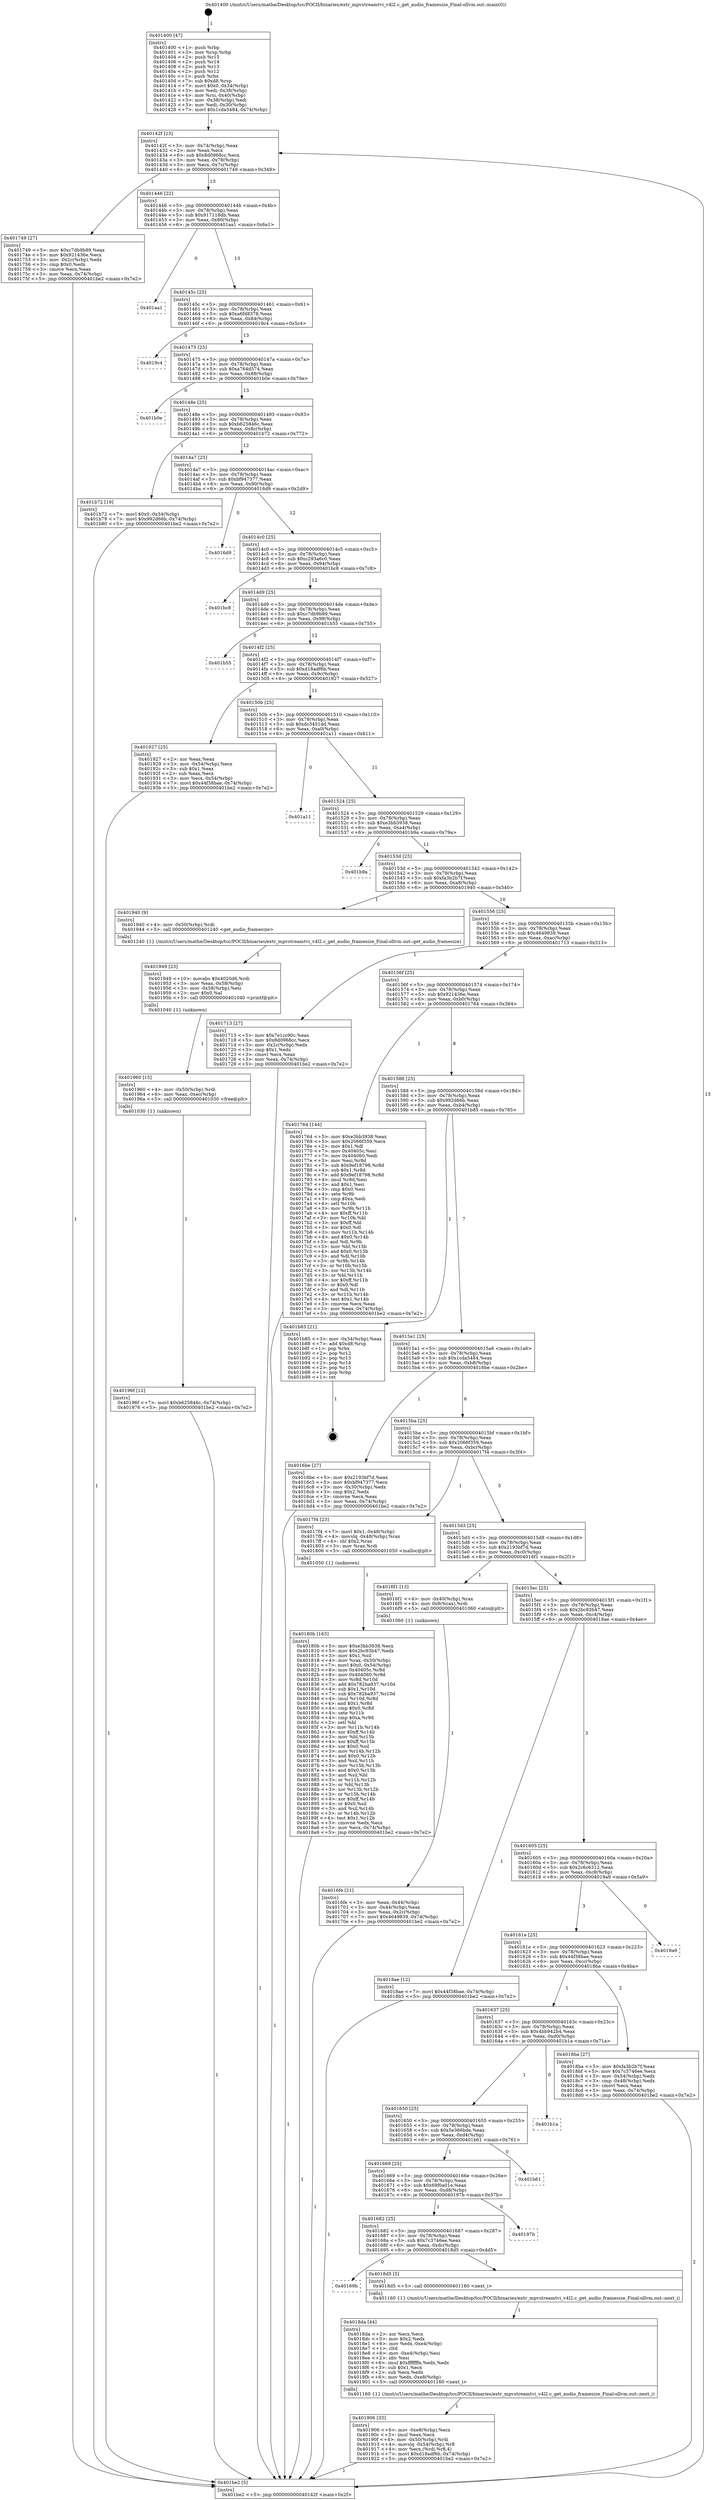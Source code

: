 digraph "0x401400" {
  label = "0x401400 (/mnt/c/Users/mathe/Desktop/tcc/POCII/binaries/extr_mpvstreamtvi_v4l2.c_get_audio_framesize_Final-ollvm.out::main(0))"
  labelloc = "t"
  node[shape=record]

  Entry [label="",width=0.3,height=0.3,shape=circle,fillcolor=black,style=filled]
  "0x40142f" [label="{
     0x40142f [23]\l
     | [instrs]\l
     &nbsp;&nbsp;0x40142f \<+3\>: mov -0x74(%rbp),%eax\l
     &nbsp;&nbsp;0x401432 \<+2\>: mov %eax,%ecx\l
     &nbsp;&nbsp;0x401434 \<+6\>: sub $0x8d0968cc,%ecx\l
     &nbsp;&nbsp;0x40143a \<+3\>: mov %eax,-0x78(%rbp)\l
     &nbsp;&nbsp;0x40143d \<+3\>: mov %ecx,-0x7c(%rbp)\l
     &nbsp;&nbsp;0x401440 \<+6\>: je 0000000000401749 \<main+0x349\>\l
  }"]
  "0x401749" [label="{
     0x401749 [27]\l
     | [instrs]\l
     &nbsp;&nbsp;0x401749 \<+5\>: mov $0xc7db9b89,%eax\l
     &nbsp;&nbsp;0x40174e \<+5\>: mov $0x921436e,%ecx\l
     &nbsp;&nbsp;0x401753 \<+3\>: mov -0x2c(%rbp),%edx\l
     &nbsp;&nbsp;0x401756 \<+3\>: cmp $0x0,%edx\l
     &nbsp;&nbsp;0x401759 \<+3\>: cmove %ecx,%eax\l
     &nbsp;&nbsp;0x40175c \<+3\>: mov %eax,-0x74(%rbp)\l
     &nbsp;&nbsp;0x40175f \<+5\>: jmp 0000000000401be2 \<main+0x7e2\>\l
  }"]
  "0x401446" [label="{
     0x401446 [22]\l
     | [instrs]\l
     &nbsp;&nbsp;0x401446 \<+5\>: jmp 000000000040144b \<main+0x4b\>\l
     &nbsp;&nbsp;0x40144b \<+3\>: mov -0x78(%rbp),%eax\l
     &nbsp;&nbsp;0x40144e \<+5\>: sub $0x917118db,%eax\l
     &nbsp;&nbsp;0x401453 \<+3\>: mov %eax,-0x80(%rbp)\l
     &nbsp;&nbsp;0x401456 \<+6\>: je 0000000000401aa1 \<main+0x6a1\>\l
  }"]
  Exit [label="",width=0.3,height=0.3,shape=circle,fillcolor=black,style=filled,peripheries=2]
  "0x401aa1" [label="{
     0x401aa1\l
  }", style=dashed]
  "0x40145c" [label="{
     0x40145c [25]\l
     | [instrs]\l
     &nbsp;&nbsp;0x40145c \<+5\>: jmp 0000000000401461 \<main+0x61\>\l
     &nbsp;&nbsp;0x401461 \<+3\>: mov -0x78(%rbp),%eax\l
     &nbsp;&nbsp;0x401464 \<+5\>: sub $0xa6fd8378,%eax\l
     &nbsp;&nbsp;0x401469 \<+6\>: mov %eax,-0x84(%rbp)\l
     &nbsp;&nbsp;0x40146f \<+6\>: je 00000000004019c4 \<main+0x5c4\>\l
  }"]
  "0x40196f" [label="{
     0x40196f [12]\l
     | [instrs]\l
     &nbsp;&nbsp;0x40196f \<+7\>: movl $0xb625846c,-0x74(%rbp)\l
     &nbsp;&nbsp;0x401976 \<+5\>: jmp 0000000000401be2 \<main+0x7e2\>\l
  }"]
  "0x4019c4" [label="{
     0x4019c4\l
  }", style=dashed]
  "0x401475" [label="{
     0x401475 [25]\l
     | [instrs]\l
     &nbsp;&nbsp;0x401475 \<+5\>: jmp 000000000040147a \<main+0x7a\>\l
     &nbsp;&nbsp;0x40147a \<+3\>: mov -0x78(%rbp),%eax\l
     &nbsp;&nbsp;0x40147d \<+5\>: sub $0xa764d574,%eax\l
     &nbsp;&nbsp;0x401482 \<+6\>: mov %eax,-0x88(%rbp)\l
     &nbsp;&nbsp;0x401488 \<+6\>: je 0000000000401b0e \<main+0x70e\>\l
  }"]
  "0x401960" [label="{
     0x401960 [15]\l
     | [instrs]\l
     &nbsp;&nbsp;0x401960 \<+4\>: mov -0x50(%rbp),%rdi\l
     &nbsp;&nbsp;0x401964 \<+6\>: mov %eax,-0xec(%rbp)\l
     &nbsp;&nbsp;0x40196a \<+5\>: call 0000000000401030 \<free@plt\>\l
     | [calls]\l
     &nbsp;&nbsp;0x401030 \{1\} (unknown)\l
  }"]
  "0x401b0e" [label="{
     0x401b0e\l
  }", style=dashed]
  "0x40148e" [label="{
     0x40148e [25]\l
     | [instrs]\l
     &nbsp;&nbsp;0x40148e \<+5\>: jmp 0000000000401493 \<main+0x93\>\l
     &nbsp;&nbsp;0x401493 \<+3\>: mov -0x78(%rbp),%eax\l
     &nbsp;&nbsp;0x401496 \<+5\>: sub $0xb625846c,%eax\l
     &nbsp;&nbsp;0x40149b \<+6\>: mov %eax,-0x8c(%rbp)\l
     &nbsp;&nbsp;0x4014a1 \<+6\>: je 0000000000401b72 \<main+0x772\>\l
  }"]
  "0x401949" [label="{
     0x401949 [23]\l
     | [instrs]\l
     &nbsp;&nbsp;0x401949 \<+10\>: movabs $0x4020d6,%rdi\l
     &nbsp;&nbsp;0x401953 \<+3\>: mov %eax,-0x58(%rbp)\l
     &nbsp;&nbsp;0x401956 \<+3\>: mov -0x58(%rbp),%esi\l
     &nbsp;&nbsp;0x401959 \<+2\>: mov $0x0,%al\l
     &nbsp;&nbsp;0x40195b \<+5\>: call 0000000000401040 \<printf@plt\>\l
     | [calls]\l
     &nbsp;&nbsp;0x401040 \{1\} (unknown)\l
  }"]
  "0x401b72" [label="{
     0x401b72 [19]\l
     | [instrs]\l
     &nbsp;&nbsp;0x401b72 \<+7\>: movl $0x0,-0x34(%rbp)\l
     &nbsp;&nbsp;0x401b79 \<+7\>: movl $0x992d66b,-0x74(%rbp)\l
     &nbsp;&nbsp;0x401b80 \<+5\>: jmp 0000000000401be2 \<main+0x7e2\>\l
  }"]
  "0x4014a7" [label="{
     0x4014a7 [25]\l
     | [instrs]\l
     &nbsp;&nbsp;0x4014a7 \<+5\>: jmp 00000000004014ac \<main+0xac\>\l
     &nbsp;&nbsp;0x4014ac \<+3\>: mov -0x78(%rbp),%eax\l
     &nbsp;&nbsp;0x4014af \<+5\>: sub $0xbf947377,%eax\l
     &nbsp;&nbsp;0x4014b4 \<+6\>: mov %eax,-0x90(%rbp)\l
     &nbsp;&nbsp;0x4014ba \<+6\>: je 00000000004016d9 \<main+0x2d9\>\l
  }"]
  "0x401906" [label="{
     0x401906 [33]\l
     | [instrs]\l
     &nbsp;&nbsp;0x401906 \<+6\>: mov -0xe8(%rbp),%ecx\l
     &nbsp;&nbsp;0x40190c \<+3\>: imul %eax,%ecx\l
     &nbsp;&nbsp;0x40190f \<+4\>: mov -0x50(%rbp),%rdi\l
     &nbsp;&nbsp;0x401913 \<+4\>: movslq -0x54(%rbp),%r8\l
     &nbsp;&nbsp;0x401917 \<+4\>: mov %ecx,(%rdi,%r8,4)\l
     &nbsp;&nbsp;0x40191b \<+7\>: movl $0xd18adf6b,-0x74(%rbp)\l
     &nbsp;&nbsp;0x401922 \<+5\>: jmp 0000000000401be2 \<main+0x7e2\>\l
  }"]
  "0x4016d9" [label="{
     0x4016d9\l
  }", style=dashed]
  "0x4014c0" [label="{
     0x4014c0 [25]\l
     | [instrs]\l
     &nbsp;&nbsp;0x4014c0 \<+5\>: jmp 00000000004014c5 \<main+0xc5\>\l
     &nbsp;&nbsp;0x4014c5 \<+3\>: mov -0x78(%rbp),%eax\l
     &nbsp;&nbsp;0x4014c8 \<+5\>: sub $0xc293a6c0,%eax\l
     &nbsp;&nbsp;0x4014cd \<+6\>: mov %eax,-0x94(%rbp)\l
     &nbsp;&nbsp;0x4014d3 \<+6\>: je 0000000000401bc8 \<main+0x7c8\>\l
  }"]
  "0x4018da" [label="{
     0x4018da [44]\l
     | [instrs]\l
     &nbsp;&nbsp;0x4018da \<+2\>: xor %ecx,%ecx\l
     &nbsp;&nbsp;0x4018dc \<+5\>: mov $0x2,%edx\l
     &nbsp;&nbsp;0x4018e1 \<+6\>: mov %edx,-0xe4(%rbp)\l
     &nbsp;&nbsp;0x4018e7 \<+1\>: cltd\l
     &nbsp;&nbsp;0x4018e8 \<+6\>: mov -0xe4(%rbp),%esi\l
     &nbsp;&nbsp;0x4018ee \<+2\>: idiv %esi\l
     &nbsp;&nbsp;0x4018f0 \<+6\>: imul $0xfffffffe,%edx,%edx\l
     &nbsp;&nbsp;0x4018f6 \<+3\>: sub $0x1,%ecx\l
     &nbsp;&nbsp;0x4018f9 \<+2\>: sub %ecx,%edx\l
     &nbsp;&nbsp;0x4018fb \<+6\>: mov %edx,-0xe8(%rbp)\l
     &nbsp;&nbsp;0x401901 \<+5\>: call 0000000000401160 \<next_i\>\l
     | [calls]\l
     &nbsp;&nbsp;0x401160 \{1\} (/mnt/c/Users/mathe/Desktop/tcc/POCII/binaries/extr_mpvstreamtvi_v4l2.c_get_audio_framesize_Final-ollvm.out::next_i)\l
  }"]
  "0x401bc8" [label="{
     0x401bc8\l
  }", style=dashed]
  "0x4014d9" [label="{
     0x4014d9 [25]\l
     | [instrs]\l
     &nbsp;&nbsp;0x4014d9 \<+5\>: jmp 00000000004014de \<main+0xde\>\l
     &nbsp;&nbsp;0x4014de \<+3\>: mov -0x78(%rbp),%eax\l
     &nbsp;&nbsp;0x4014e1 \<+5\>: sub $0xc7db9b89,%eax\l
     &nbsp;&nbsp;0x4014e6 \<+6\>: mov %eax,-0x98(%rbp)\l
     &nbsp;&nbsp;0x4014ec \<+6\>: je 0000000000401b55 \<main+0x755\>\l
  }"]
  "0x40169b" [label="{
     0x40169b\l
  }", style=dashed]
  "0x401b55" [label="{
     0x401b55\l
  }", style=dashed]
  "0x4014f2" [label="{
     0x4014f2 [25]\l
     | [instrs]\l
     &nbsp;&nbsp;0x4014f2 \<+5\>: jmp 00000000004014f7 \<main+0xf7\>\l
     &nbsp;&nbsp;0x4014f7 \<+3\>: mov -0x78(%rbp),%eax\l
     &nbsp;&nbsp;0x4014fa \<+5\>: sub $0xd18adf6b,%eax\l
     &nbsp;&nbsp;0x4014ff \<+6\>: mov %eax,-0x9c(%rbp)\l
     &nbsp;&nbsp;0x401505 \<+6\>: je 0000000000401927 \<main+0x527\>\l
  }"]
  "0x4018d5" [label="{
     0x4018d5 [5]\l
     | [instrs]\l
     &nbsp;&nbsp;0x4018d5 \<+5\>: call 0000000000401160 \<next_i\>\l
     | [calls]\l
     &nbsp;&nbsp;0x401160 \{1\} (/mnt/c/Users/mathe/Desktop/tcc/POCII/binaries/extr_mpvstreamtvi_v4l2.c_get_audio_framesize_Final-ollvm.out::next_i)\l
  }"]
  "0x401927" [label="{
     0x401927 [25]\l
     | [instrs]\l
     &nbsp;&nbsp;0x401927 \<+2\>: xor %eax,%eax\l
     &nbsp;&nbsp;0x401929 \<+3\>: mov -0x54(%rbp),%ecx\l
     &nbsp;&nbsp;0x40192c \<+3\>: sub $0x1,%eax\l
     &nbsp;&nbsp;0x40192f \<+2\>: sub %eax,%ecx\l
     &nbsp;&nbsp;0x401931 \<+3\>: mov %ecx,-0x54(%rbp)\l
     &nbsp;&nbsp;0x401934 \<+7\>: movl $0x44f38bae,-0x74(%rbp)\l
     &nbsp;&nbsp;0x40193b \<+5\>: jmp 0000000000401be2 \<main+0x7e2\>\l
  }"]
  "0x40150b" [label="{
     0x40150b [25]\l
     | [instrs]\l
     &nbsp;&nbsp;0x40150b \<+5\>: jmp 0000000000401510 \<main+0x110\>\l
     &nbsp;&nbsp;0x401510 \<+3\>: mov -0x78(%rbp),%eax\l
     &nbsp;&nbsp;0x401513 \<+5\>: sub $0xdc3451dd,%eax\l
     &nbsp;&nbsp;0x401518 \<+6\>: mov %eax,-0xa0(%rbp)\l
     &nbsp;&nbsp;0x40151e \<+6\>: je 0000000000401a11 \<main+0x611\>\l
  }"]
  "0x401682" [label="{
     0x401682 [25]\l
     | [instrs]\l
     &nbsp;&nbsp;0x401682 \<+5\>: jmp 0000000000401687 \<main+0x287\>\l
     &nbsp;&nbsp;0x401687 \<+3\>: mov -0x78(%rbp),%eax\l
     &nbsp;&nbsp;0x40168a \<+5\>: sub $0x7c3746ee,%eax\l
     &nbsp;&nbsp;0x40168f \<+6\>: mov %eax,-0xdc(%rbp)\l
     &nbsp;&nbsp;0x401695 \<+6\>: je 00000000004018d5 \<main+0x4d5\>\l
  }"]
  "0x401a11" [label="{
     0x401a11\l
  }", style=dashed]
  "0x401524" [label="{
     0x401524 [25]\l
     | [instrs]\l
     &nbsp;&nbsp;0x401524 \<+5\>: jmp 0000000000401529 \<main+0x129\>\l
     &nbsp;&nbsp;0x401529 \<+3\>: mov -0x78(%rbp),%eax\l
     &nbsp;&nbsp;0x40152c \<+5\>: sub $0xe3bb3938,%eax\l
     &nbsp;&nbsp;0x401531 \<+6\>: mov %eax,-0xa4(%rbp)\l
     &nbsp;&nbsp;0x401537 \<+6\>: je 0000000000401b9a \<main+0x79a\>\l
  }"]
  "0x40197b" [label="{
     0x40197b\l
  }", style=dashed]
  "0x401b9a" [label="{
     0x401b9a\l
  }", style=dashed]
  "0x40153d" [label="{
     0x40153d [25]\l
     | [instrs]\l
     &nbsp;&nbsp;0x40153d \<+5\>: jmp 0000000000401542 \<main+0x142\>\l
     &nbsp;&nbsp;0x401542 \<+3\>: mov -0x78(%rbp),%eax\l
     &nbsp;&nbsp;0x401545 \<+5\>: sub $0xfa3b2b7f,%eax\l
     &nbsp;&nbsp;0x40154a \<+6\>: mov %eax,-0xa8(%rbp)\l
     &nbsp;&nbsp;0x401550 \<+6\>: je 0000000000401940 \<main+0x540\>\l
  }"]
  "0x401669" [label="{
     0x401669 [25]\l
     | [instrs]\l
     &nbsp;&nbsp;0x401669 \<+5\>: jmp 000000000040166e \<main+0x26e\>\l
     &nbsp;&nbsp;0x40166e \<+3\>: mov -0x78(%rbp),%eax\l
     &nbsp;&nbsp;0x401671 \<+5\>: sub $0x69f0a01e,%eax\l
     &nbsp;&nbsp;0x401676 \<+6\>: mov %eax,-0xd8(%rbp)\l
     &nbsp;&nbsp;0x40167c \<+6\>: je 000000000040197b \<main+0x57b\>\l
  }"]
  "0x401940" [label="{
     0x401940 [9]\l
     | [instrs]\l
     &nbsp;&nbsp;0x401940 \<+4\>: mov -0x50(%rbp),%rdi\l
     &nbsp;&nbsp;0x401944 \<+5\>: call 0000000000401240 \<get_audio_framesize\>\l
     | [calls]\l
     &nbsp;&nbsp;0x401240 \{1\} (/mnt/c/Users/mathe/Desktop/tcc/POCII/binaries/extr_mpvstreamtvi_v4l2.c_get_audio_framesize_Final-ollvm.out::get_audio_framesize)\l
  }"]
  "0x401556" [label="{
     0x401556 [25]\l
     | [instrs]\l
     &nbsp;&nbsp;0x401556 \<+5\>: jmp 000000000040155b \<main+0x15b\>\l
     &nbsp;&nbsp;0x40155b \<+3\>: mov -0x78(%rbp),%eax\l
     &nbsp;&nbsp;0x40155e \<+5\>: sub $0x4649839,%eax\l
     &nbsp;&nbsp;0x401563 \<+6\>: mov %eax,-0xac(%rbp)\l
     &nbsp;&nbsp;0x401569 \<+6\>: je 0000000000401713 \<main+0x313\>\l
  }"]
  "0x401b61" [label="{
     0x401b61\l
  }", style=dashed]
  "0x401713" [label="{
     0x401713 [27]\l
     | [instrs]\l
     &nbsp;&nbsp;0x401713 \<+5\>: mov $0x7e1cc90c,%eax\l
     &nbsp;&nbsp;0x401718 \<+5\>: mov $0x8d0968cc,%ecx\l
     &nbsp;&nbsp;0x40171d \<+3\>: mov -0x2c(%rbp),%edx\l
     &nbsp;&nbsp;0x401720 \<+3\>: cmp $0x1,%edx\l
     &nbsp;&nbsp;0x401723 \<+3\>: cmovl %ecx,%eax\l
     &nbsp;&nbsp;0x401726 \<+3\>: mov %eax,-0x74(%rbp)\l
     &nbsp;&nbsp;0x401729 \<+5\>: jmp 0000000000401be2 \<main+0x7e2\>\l
  }"]
  "0x40156f" [label="{
     0x40156f [25]\l
     | [instrs]\l
     &nbsp;&nbsp;0x40156f \<+5\>: jmp 0000000000401574 \<main+0x174\>\l
     &nbsp;&nbsp;0x401574 \<+3\>: mov -0x78(%rbp),%eax\l
     &nbsp;&nbsp;0x401577 \<+5\>: sub $0x921436e,%eax\l
     &nbsp;&nbsp;0x40157c \<+6\>: mov %eax,-0xb0(%rbp)\l
     &nbsp;&nbsp;0x401582 \<+6\>: je 0000000000401764 \<main+0x364\>\l
  }"]
  "0x401650" [label="{
     0x401650 [25]\l
     | [instrs]\l
     &nbsp;&nbsp;0x401650 \<+5\>: jmp 0000000000401655 \<main+0x255\>\l
     &nbsp;&nbsp;0x401655 \<+3\>: mov -0x78(%rbp),%eax\l
     &nbsp;&nbsp;0x401658 \<+5\>: sub $0x5e366bde,%eax\l
     &nbsp;&nbsp;0x40165d \<+6\>: mov %eax,-0xd4(%rbp)\l
     &nbsp;&nbsp;0x401663 \<+6\>: je 0000000000401b61 \<main+0x761\>\l
  }"]
  "0x401764" [label="{
     0x401764 [144]\l
     | [instrs]\l
     &nbsp;&nbsp;0x401764 \<+5\>: mov $0xe3bb3938,%eax\l
     &nbsp;&nbsp;0x401769 \<+5\>: mov $0x2066f359,%ecx\l
     &nbsp;&nbsp;0x40176e \<+2\>: mov $0x1,%dl\l
     &nbsp;&nbsp;0x401770 \<+7\>: mov 0x40405c,%esi\l
     &nbsp;&nbsp;0x401777 \<+7\>: mov 0x404060,%edi\l
     &nbsp;&nbsp;0x40177e \<+3\>: mov %esi,%r8d\l
     &nbsp;&nbsp;0x401781 \<+7\>: sub $0x9ef18798,%r8d\l
     &nbsp;&nbsp;0x401788 \<+4\>: sub $0x1,%r8d\l
     &nbsp;&nbsp;0x40178c \<+7\>: add $0x9ef18798,%r8d\l
     &nbsp;&nbsp;0x401793 \<+4\>: imul %r8d,%esi\l
     &nbsp;&nbsp;0x401797 \<+3\>: and $0x1,%esi\l
     &nbsp;&nbsp;0x40179a \<+3\>: cmp $0x0,%esi\l
     &nbsp;&nbsp;0x40179d \<+4\>: sete %r9b\l
     &nbsp;&nbsp;0x4017a1 \<+3\>: cmp $0xa,%edi\l
     &nbsp;&nbsp;0x4017a4 \<+4\>: setl %r10b\l
     &nbsp;&nbsp;0x4017a8 \<+3\>: mov %r9b,%r11b\l
     &nbsp;&nbsp;0x4017ab \<+4\>: xor $0xff,%r11b\l
     &nbsp;&nbsp;0x4017af \<+3\>: mov %r10b,%bl\l
     &nbsp;&nbsp;0x4017b2 \<+3\>: xor $0xff,%bl\l
     &nbsp;&nbsp;0x4017b5 \<+3\>: xor $0x0,%dl\l
     &nbsp;&nbsp;0x4017b8 \<+3\>: mov %r11b,%r14b\l
     &nbsp;&nbsp;0x4017bb \<+4\>: and $0x0,%r14b\l
     &nbsp;&nbsp;0x4017bf \<+3\>: and %dl,%r9b\l
     &nbsp;&nbsp;0x4017c2 \<+3\>: mov %bl,%r15b\l
     &nbsp;&nbsp;0x4017c5 \<+4\>: and $0x0,%r15b\l
     &nbsp;&nbsp;0x4017c9 \<+3\>: and %dl,%r10b\l
     &nbsp;&nbsp;0x4017cc \<+3\>: or %r9b,%r14b\l
     &nbsp;&nbsp;0x4017cf \<+3\>: or %r10b,%r15b\l
     &nbsp;&nbsp;0x4017d2 \<+3\>: xor %r15b,%r14b\l
     &nbsp;&nbsp;0x4017d5 \<+3\>: or %bl,%r11b\l
     &nbsp;&nbsp;0x4017d8 \<+4\>: xor $0xff,%r11b\l
     &nbsp;&nbsp;0x4017dc \<+3\>: or $0x0,%dl\l
     &nbsp;&nbsp;0x4017df \<+3\>: and %dl,%r11b\l
     &nbsp;&nbsp;0x4017e2 \<+3\>: or %r11b,%r14b\l
     &nbsp;&nbsp;0x4017e5 \<+4\>: test $0x1,%r14b\l
     &nbsp;&nbsp;0x4017e9 \<+3\>: cmovne %ecx,%eax\l
     &nbsp;&nbsp;0x4017ec \<+3\>: mov %eax,-0x74(%rbp)\l
     &nbsp;&nbsp;0x4017ef \<+5\>: jmp 0000000000401be2 \<main+0x7e2\>\l
  }"]
  "0x401588" [label="{
     0x401588 [25]\l
     | [instrs]\l
     &nbsp;&nbsp;0x401588 \<+5\>: jmp 000000000040158d \<main+0x18d\>\l
     &nbsp;&nbsp;0x40158d \<+3\>: mov -0x78(%rbp),%eax\l
     &nbsp;&nbsp;0x401590 \<+5\>: sub $0x992d66b,%eax\l
     &nbsp;&nbsp;0x401595 \<+6\>: mov %eax,-0xb4(%rbp)\l
     &nbsp;&nbsp;0x40159b \<+6\>: je 0000000000401b85 \<main+0x785\>\l
  }"]
  "0x401b1a" [label="{
     0x401b1a\l
  }", style=dashed]
  "0x401b85" [label="{
     0x401b85 [21]\l
     | [instrs]\l
     &nbsp;&nbsp;0x401b85 \<+3\>: mov -0x34(%rbp),%eax\l
     &nbsp;&nbsp;0x401b88 \<+7\>: add $0xd8,%rsp\l
     &nbsp;&nbsp;0x401b8f \<+1\>: pop %rbx\l
     &nbsp;&nbsp;0x401b90 \<+2\>: pop %r12\l
     &nbsp;&nbsp;0x401b92 \<+2\>: pop %r13\l
     &nbsp;&nbsp;0x401b94 \<+2\>: pop %r14\l
     &nbsp;&nbsp;0x401b96 \<+2\>: pop %r15\l
     &nbsp;&nbsp;0x401b98 \<+1\>: pop %rbp\l
     &nbsp;&nbsp;0x401b99 \<+1\>: ret\l
  }"]
  "0x4015a1" [label="{
     0x4015a1 [25]\l
     | [instrs]\l
     &nbsp;&nbsp;0x4015a1 \<+5\>: jmp 00000000004015a6 \<main+0x1a6\>\l
     &nbsp;&nbsp;0x4015a6 \<+3\>: mov -0x78(%rbp),%eax\l
     &nbsp;&nbsp;0x4015a9 \<+5\>: sub $0x1cda5484,%eax\l
     &nbsp;&nbsp;0x4015ae \<+6\>: mov %eax,-0xb8(%rbp)\l
     &nbsp;&nbsp;0x4015b4 \<+6\>: je 00000000004016be \<main+0x2be\>\l
  }"]
  "0x401637" [label="{
     0x401637 [25]\l
     | [instrs]\l
     &nbsp;&nbsp;0x401637 \<+5\>: jmp 000000000040163c \<main+0x23c\>\l
     &nbsp;&nbsp;0x40163c \<+3\>: mov -0x78(%rbp),%eax\l
     &nbsp;&nbsp;0x40163f \<+5\>: sub $0x4bb942b4,%eax\l
     &nbsp;&nbsp;0x401644 \<+6\>: mov %eax,-0xd0(%rbp)\l
     &nbsp;&nbsp;0x40164a \<+6\>: je 0000000000401b1a \<main+0x71a\>\l
  }"]
  "0x4016be" [label="{
     0x4016be [27]\l
     | [instrs]\l
     &nbsp;&nbsp;0x4016be \<+5\>: mov $0x2193bf7d,%eax\l
     &nbsp;&nbsp;0x4016c3 \<+5\>: mov $0xbf947377,%ecx\l
     &nbsp;&nbsp;0x4016c8 \<+3\>: mov -0x30(%rbp),%edx\l
     &nbsp;&nbsp;0x4016cb \<+3\>: cmp $0x2,%edx\l
     &nbsp;&nbsp;0x4016ce \<+3\>: cmovne %ecx,%eax\l
     &nbsp;&nbsp;0x4016d1 \<+3\>: mov %eax,-0x74(%rbp)\l
     &nbsp;&nbsp;0x4016d4 \<+5\>: jmp 0000000000401be2 \<main+0x7e2\>\l
  }"]
  "0x4015ba" [label="{
     0x4015ba [25]\l
     | [instrs]\l
     &nbsp;&nbsp;0x4015ba \<+5\>: jmp 00000000004015bf \<main+0x1bf\>\l
     &nbsp;&nbsp;0x4015bf \<+3\>: mov -0x78(%rbp),%eax\l
     &nbsp;&nbsp;0x4015c2 \<+5\>: sub $0x2066f359,%eax\l
     &nbsp;&nbsp;0x4015c7 \<+6\>: mov %eax,-0xbc(%rbp)\l
     &nbsp;&nbsp;0x4015cd \<+6\>: je 00000000004017f4 \<main+0x3f4\>\l
  }"]
  "0x401be2" [label="{
     0x401be2 [5]\l
     | [instrs]\l
     &nbsp;&nbsp;0x401be2 \<+5\>: jmp 000000000040142f \<main+0x2f\>\l
  }"]
  "0x401400" [label="{
     0x401400 [47]\l
     | [instrs]\l
     &nbsp;&nbsp;0x401400 \<+1\>: push %rbp\l
     &nbsp;&nbsp;0x401401 \<+3\>: mov %rsp,%rbp\l
     &nbsp;&nbsp;0x401404 \<+2\>: push %r15\l
     &nbsp;&nbsp;0x401406 \<+2\>: push %r14\l
     &nbsp;&nbsp;0x401408 \<+2\>: push %r13\l
     &nbsp;&nbsp;0x40140a \<+2\>: push %r12\l
     &nbsp;&nbsp;0x40140c \<+1\>: push %rbx\l
     &nbsp;&nbsp;0x40140d \<+7\>: sub $0xd8,%rsp\l
     &nbsp;&nbsp;0x401414 \<+7\>: movl $0x0,-0x34(%rbp)\l
     &nbsp;&nbsp;0x40141b \<+3\>: mov %edi,-0x38(%rbp)\l
     &nbsp;&nbsp;0x40141e \<+4\>: mov %rsi,-0x40(%rbp)\l
     &nbsp;&nbsp;0x401422 \<+3\>: mov -0x38(%rbp),%edi\l
     &nbsp;&nbsp;0x401425 \<+3\>: mov %edi,-0x30(%rbp)\l
     &nbsp;&nbsp;0x401428 \<+7\>: movl $0x1cda5484,-0x74(%rbp)\l
  }"]
  "0x4018ba" [label="{
     0x4018ba [27]\l
     | [instrs]\l
     &nbsp;&nbsp;0x4018ba \<+5\>: mov $0xfa3b2b7f,%eax\l
     &nbsp;&nbsp;0x4018bf \<+5\>: mov $0x7c3746ee,%ecx\l
     &nbsp;&nbsp;0x4018c4 \<+3\>: mov -0x54(%rbp),%edx\l
     &nbsp;&nbsp;0x4018c7 \<+3\>: cmp -0x48(%rbp),%edx\l
     &nbsp;&nbsp;0x4018ca \<+3\>: cmovl %ecx,%eax\l
     &nbsp;&nbsp;0x4018cd \<+3\>: mov %eax,-0x74(%rbp)\l
     &nbsp;&nbsp;0x4018d0 \<+5\>: jmp 0000000000401be2 \<main+0x7e2\>\l
  }"]
  "0x4017f4" [label="{
     0x4017f4 [23]\l
     | [instrs]\l
     &nbsp;&nbsp;0x4017f4 \<+7\>: movl $0x1,-0x48(%rbp)\l
     &nbsp;&nbsp;0x4017fb \<+4\>: movslq -0x48(%rbp),%rax\l
     &nbsp;&nbsp;0x4017ff \<+4\>: shl $0x2,%rax\l
     &nbsp;&nbsp;0x401803 \<+3\>: mov %rax,%rdi\l
     &nbsp;&nbsp;0x401806 \<+5\>: call 0000000000401050 \<malloc@plt\>\l
     | [calls]\l
     &nbsp;&nbsp;0x401050 \{1\} (unknown)\l
  }"]
  "0x4015d3" [label="{
     0x4015d3 [25]\l
     | [instrs]\l
     &nbsp;&nbsp;0x4015d3 \<+5\>: jmp 00000000004015d8 \<main+0x1d8\>\l
     &nbsp;&nbsp;0x4015d8 \<+3\>: mov -0x78(%rbp),%eax\l
     &nbsp;&nbsp;0x4015db \<+5\>: sub $0x2193bf7d,%eax\l
     &nbsp;&nbsp;0x4015e0 \<+6\>: mov %eax,-0xc0(%rbp)\l
     &nbsp;&nbsp;0x4015e6 \<+6\>: je 00000000004016f1 \<main+0x2f1\>\l
  }"]
  "0x40161e" [label="{
     0x40161e [25]\l
     | [instrs]\l
     &nbsp;&nbsp;0x40161e \<+5\>: jmp 0000000000401623 \<main+0x223\>\l
     &nbsp;&nbsp;0x401623 \<+3\>: mov -0x78(%rbp),%eax\l
     &nbsp;&nbsp;0x401626 \<+5\>: sub $0x44f38bae,%eax\l
     &nbsp;&nbsp;0x40162b \<+6\>: mov %eax,-0xcc(%rbp)\l
     &nbsp;&nbsp;0x401631 \<+6\>: je 00000000004018ba \<main+0x4ba\>\l
  }"]
  "0x4016f1" [label="{
     0x4016f1 [13]\l
     | [instrs]\l
     &nbsp;&nbsp;0x4016f1 \<+4\>: mov -0x40(%rbp),%rax\l
     &nbsp;&nbsp;0x4016f5 \<+4\>: mov 0x8(%rax),%rdi\l
     &nbsp;&nbsp;0x4016f9 \<+5\>: call 0000000000401060 \<atoi@plt\>\l
     | [calls]\l
     &nbsp;&nbsp;0x401060 \{1\} (unknown)\l
  }"]
  "0x4015ec" [label="{
     0x4015ec [25]\l
     | [instrs]\l
     &nbsp;&nbsp;0x4015ec \<+5\>: jmp 00000000004015f1 \<main+0x1f1\>\l
     &nbsp;&nbsp;0x4015f1 \<+3\>: mov -0x78(%rbp),%eax\l
     &nbsp;&nbsp;0x4015f4 \<+5\>: sub $0x2bc93b47,%eax\l
     &nbsp;&nbsp;0x4015f9 \<+6\>: mov %eax,-0xc4(%rbp)\l
     &nbsp;&nbsp;0x4015ff \<+6\>: je 00000000004018ae \<main+0x4ae\>\l
  }"]
  "0x4016fe" [label="{
     0x4016fe [21]\l
     | [instrs]\l
     &nbsp;&nbsp;0x4016fe \<+3\>: mov %eax,-0x44(%rbp)\l
     &nbsp;&nbsp;0x401701 \<+3\>: mov -0x44(%rbp),%eax\l
     &nbsp;&nbsp;0x401704 \<+3\>: mov %eax,-0x2c(%rbp)\l
     &nbsp;&nbsp;0x401707 \<+7\>: movl $0x4649839,-0x74(%rbp)\l
     &nbsp;&nbsp;0x40170e \<+5\>: jmp 0000000000401be2 \<main+0x7e2\>\l
  }"]
  "0x40180b" [label="{
     0x40180b [163]\l
     | [instrs]\l
     &nbsp;&nbsp;0x40180b \<+5\>: mov $0xe3bb3938,%ecx\l
     &nbsp;&nbsp;0x401810 \<+5\>: mov $0x2bc93b47,%edx\l
     &nbsp;&nbsp;0x401815 \<+3\>: mov $0x1,%sil\l
     &nbsp;&nbsp;0x401818 \<+4\>: mov %rax,-0x50(%rbp)\l
     &nbsp;&nbsp;0x40181c \<+7\>: movl $0x0,-0x54(%rbp)\l
     &nbsp;&nbsp;0x401823 \<+8\>: mov 0x40405c,%r8d\l
     &nbsp;&nbsp;0x40182b \<+8\>: mov 0x404060,%r9d\l
     &nbsp;&nbsp;0x401833 \<+3\>: mov %r8d,%r10d\l
     &nbsp;&nbsp;0x401836 \<+7\>: add $0x782ba937,%r10d\l
     &nbsp;&nbsp;0x40183d \<+4\>: sub $0x1,%r10d\l
     &nbsp;&nbsp;0x401841 \<+7\>: sub $0x782ba937,%r10d\l
     &nbsp;&nbsp;0x401848 \<+4\>: imul %r10d,%r8d\l
     &nbsp;&nbsp;0x40184c \<+4\>: and $0x1,%r8d\l
     &nbsp;&nbsp;0x401850 \<+4\>: cmp $0x0,%r8d\l
     &nbsp;&nbsp;0x401854 \<+4\>: sete %r11b\l
     &nbsp;&nbsp;0x401858 \<+4\>: cmp $0xa,%r9d\l
     &nbsp;&nbsp;0x40185c \<+3\>: setl %bl\l
     &nbsp;&nbsp;0x40185f \<+3\>: mov %r11b,%r14b\l
     &nbsp;&nbsp;0x401862 \<+4\>: xor $0xff,%r14b\l
     &nbsp;&nbsp;0x401866 \<+3\>: mov %bl,%r15b\l
     &nbsp;&nbsp;0x401869 \<+4\>: xor $0xff,%r15b\l
     &nbsp;&nbsp;0x40186d \<+4\>: xor $0x0,%sil\l
     &nbsp;&nbsp;0x401871 \<+3\>: mov %r14b,%r12b\l
     &nbsp;&nbsp;0x401874 \<+4\>: and $0x0,%r12b\l
     &nbsp;&nbsp;0x401878 \<+3\>: and %sil,%r11b\l
     &nbsp;&nbsp;0x40187b \<+3\>: mov %r15b,%r13b\l
     &nbsp;&nbsp;0x40187e \<+4\>: and $0x0,%r13b\l
     &nbsp;&nbsp;0x401882 \<+3\>: and %sil,%bl\l
     &nbsp;&nbsp;0x401885 \<+3\>: or %r11b,%r12b\l
     &nbsp;&nbsp;0x401888 \<+3\>: or %bl,%r13b\l
     &nbsp;&nbsp;0x40188b \<+3\>: xor %r13b,%r12b\l
     &nbsp;&nbsp;0x40188e \<+3\>: or %r15b,%r14b\l
     &nbsp;&nbsp;0x401891 \<+4\>: xor $0xff,%r14b\l
     &nbsp;&nbsp;0x401895 \<+4\>: or $0x0,%sil\l
     &nbsp;&nbsp;0x401899 \<+3\>: and %sil,%r14b\l
     &nbsp;&nbsp;0x40189c \<+3\>: or %r14b,%r12b\l
     &nbsp;&nbsp;0x40189f \<+4\>: test $0x1,%r12b\l
     &nbsp;&nbsp;0x4018a3 \<+3\>: cmovne %edx,%ecx\l
     &nbsp;&nbsp;0x4018a6 \<+3\>: mov %ecx,-0x74(%rbp)\l
     &nbsp;&nbsp;0x4018a9 \<+5\>: jmp 0000000000401be2 \<main+0x7e2\>\l
  }"]
  "0x4019a9" [label="{
     0x4019a9\l
  }", style=dashed]
  "0x4018ae" [label="{
     0x4018ae [12]\l
     | [instrs]\l
     &nbsp;&nbsp;0x4018ae \<+7\>: movl $0x44f38bae,-0x74(%rbp)\l
     &nbsp;&nbsp;0x4018b5 \<+5\>: jmp 0000000000401be2 \<main+0x7e2\>\l
  }"]
  "0x401605" [label="{
     0x401605 [25]\l
     | [instrs]\l
     &nbsp;&nbsp;0x401605 \<+5\>: jmp 000000000040160a \<main+0x20a\>\l
     &nbsp;&nbsp;0x40160a \<+3\>: mov -0x78(%rbp),%eax\l
     &nbsp;&nbsp;0x40160d \<+5\>: sub $0x2c6c6312,%eax\l
     &nbsp;&nbsp;0x401612 \<+6\>: mov %eax,-0xc8(%rbp)\l
     &nbsp;&nbsp;0x401618 \<+6\>: je 00000000004019a9 \<main+0x5a9\>\l
  }"]
  Entry -> "0x401400" [label=" 1"]
  "0x40142f" -> "0x401749" [label=" 1"]
  "0x40142f" -> "0x401446" [label=" 13"]
  "0x401b85" -> Exit [label=" 1"]
  "0x401446" -> "0x401aa1" [label=" 0"]
  "0x401446" -> "0x40145c" [label=" 13"]
  "0x401b72" -> "0x401be2" [label=" 1"]
  "0x40145c" -> "0x4019c4" [label=" 0"]
  "0x40145c" -> "0x401475" [label=" 13"]
  "0x40196f" -> "0x401be2" [label=" 1"]
  "0x401475" -> "0x401b0e" [label=" 0"]
  "0x401475" -> "0x40148e" [label=" 13"]
  "0x401960" -> "0x40196f" [label=" 1"]
  "0x40148e" -> "0x401b72" [label=" 1"]
  "0x40148e" -> "0x4014a7" [label=" 12"]
  "0x401949" -> "0x401960" [label=" 1"]
  "0x4014a7" -> "0x4016d9" [label=" 0"]
  "0x4014a7" -> "0x4014c0" [label=" 12"]
  "0x401940" -> "0x401949" [label=" 1"]
  "0x4014c0" -> "0x401bc8" [label=" 0"]
  "0x4014c0" -> "0x4014d9" [label=" 12"]
  "0x401927" -> "0x401be2" [label=" 1"]
  "0x4014d9" -> "0x401b55" [label=" 0"]
  "0x4014d9" -> "0x4014f2" [label=" 12"]
  "0x401906" -> "0x401be2" [label=" 1"]
  "0x4014f2" -> "0x401927" [label=" 1"]
  "0x4014f2" -> "0x40150b" [label=" 11"]
  "0x4018da" -> "0x401906" [label=" 1"]
  "0x40150b" -> "0x401a11" [label=" 0"]
  "0x40150b" -> "0x401524" [label=" 11"]
  "0x401682" -> "0x40169b" [label=" 0"]
  "0x401524" -> "0x401b9a" [label=" 0"]
  "0x401524" -> "0x40153d" [label=" 11"]
  "0x401682" -> "0x4018d5" [label=" 1"]
  "0x40153d" -> "0x401940" [label=" 1"]
  "0x40153d" -> "0x401556" [label=" 10"]
  "0x401669" -> "0x401682" [label=" 1"]
  "0x401556" -> "0x401713" [label=" 1"]
  "0x401556" -> "0x40156f" [label=" 9"]
  "0x401669" -> "0x40197b" [label=" 0"]
  "0x40156f" -> "0x401764" [label=" 1"]
  "0x40156f" -> "0x401588" [label=" 8"]
  "0x401650" -> "0x401669" [label=" 1"]
  "0x401588" -> "0x401b85" [label=" 1"]
  "0x401588" -> "0x4015a1" [label=" 7"]
  "0x401650" -> "0x401b61" [label=" 0"]
  "0x4015a1" -> "0x4016be" [label=" 1"]
  "0x4015a1" -> "0x4015ba" [label=" 6"]
  "0x4016be" -> "0x401be2" [label=" 1"]
  "0x401400" -> "0x40142f" [label=" 1"]
  "0x401be2" -> "0x40142f" [label=" 13"]
  "0x401637" -> "0x401650" [label=" 1"]
  "0x4015ba" -> "0x4017f4" [label=" 1"]
  "0x4015ba" -> "0x4015d3" [label=" 5"]
  "0x401637" -> "0x401b1a" [label=" 0"]
  "0x4015d3" -> "0x4016f1" [label=" 1"]
  "0x4015d3" -> "0x4015ec" [label=" 4"]
  "0x4016f1" -> "0x4016fe" [label=" 1"]
  "0x4016fe" -> "0x401be2" [label=" 1"]
  "0x401713" -> "0x401be2" [label=" 1"]
  "0x401749" -> "0x401be2" [label=" 1"]
  "0x401764" -> "0x401be2" [label=" 1"]
  "0x4017f4" -> "0x40180b" [label=" 1"]
  "0x40180b" -> "0x401be2" [label=" 1"]
  "0x4018ba" -> "0x401be2" [label=" 2"]
  "0x4015ec" -> "0x4018ae" [label=" 1"]
  "0x4015ec" -> "0x401605" [label=" 3"]
  "0x4018ae" -> "0x401be2" [label=" 1"]
  "0x40161e" -> "0x401637" [label=" 1"]
  "0x401605" -> "0x4019a9" [label=" 0"]
  "0x401605" -> "0x40161e" [label=" 3"]
  "0x4018d5" -> "0x4018da" [label=" 1"]
  "0x40161e" -> "0x4018ba" [label=" 2"]
}
